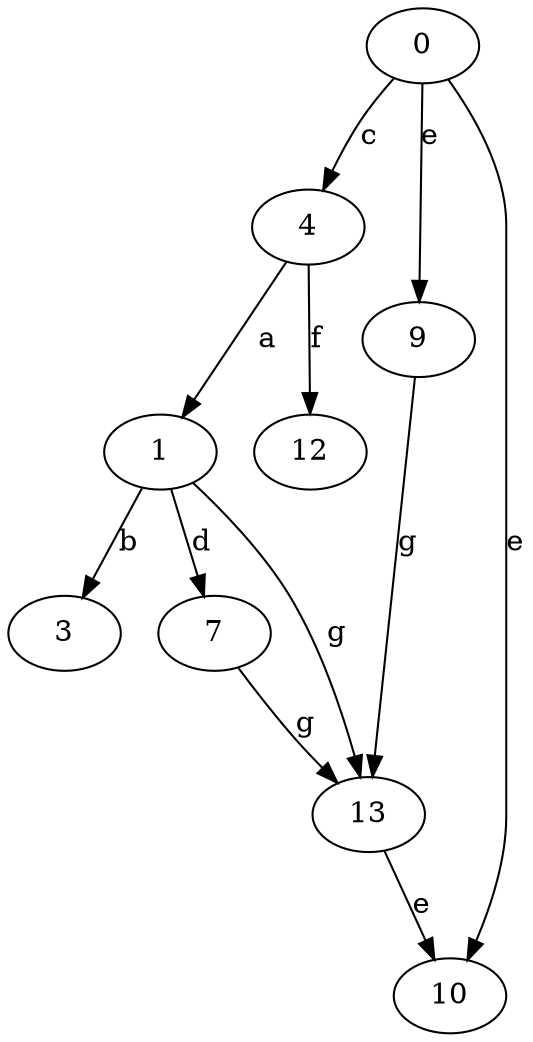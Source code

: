 strict digraph  {
0;
1;
3;
4;
7;
9;
10;
12;
13;
0 -> 4  [label=c];
0 -> 9  [label=e];
0 -> 10  [label=e];
1 -> 3  [label=b];
1 -> 7  [label=d];
1 -> 13  [label=g];
4 -> 1  [label=a];
4 -> 12  [label=f];
7 -> 13  [label=g];
9 -> 13  [label=g];
13 -> 10  [label=e];
}
